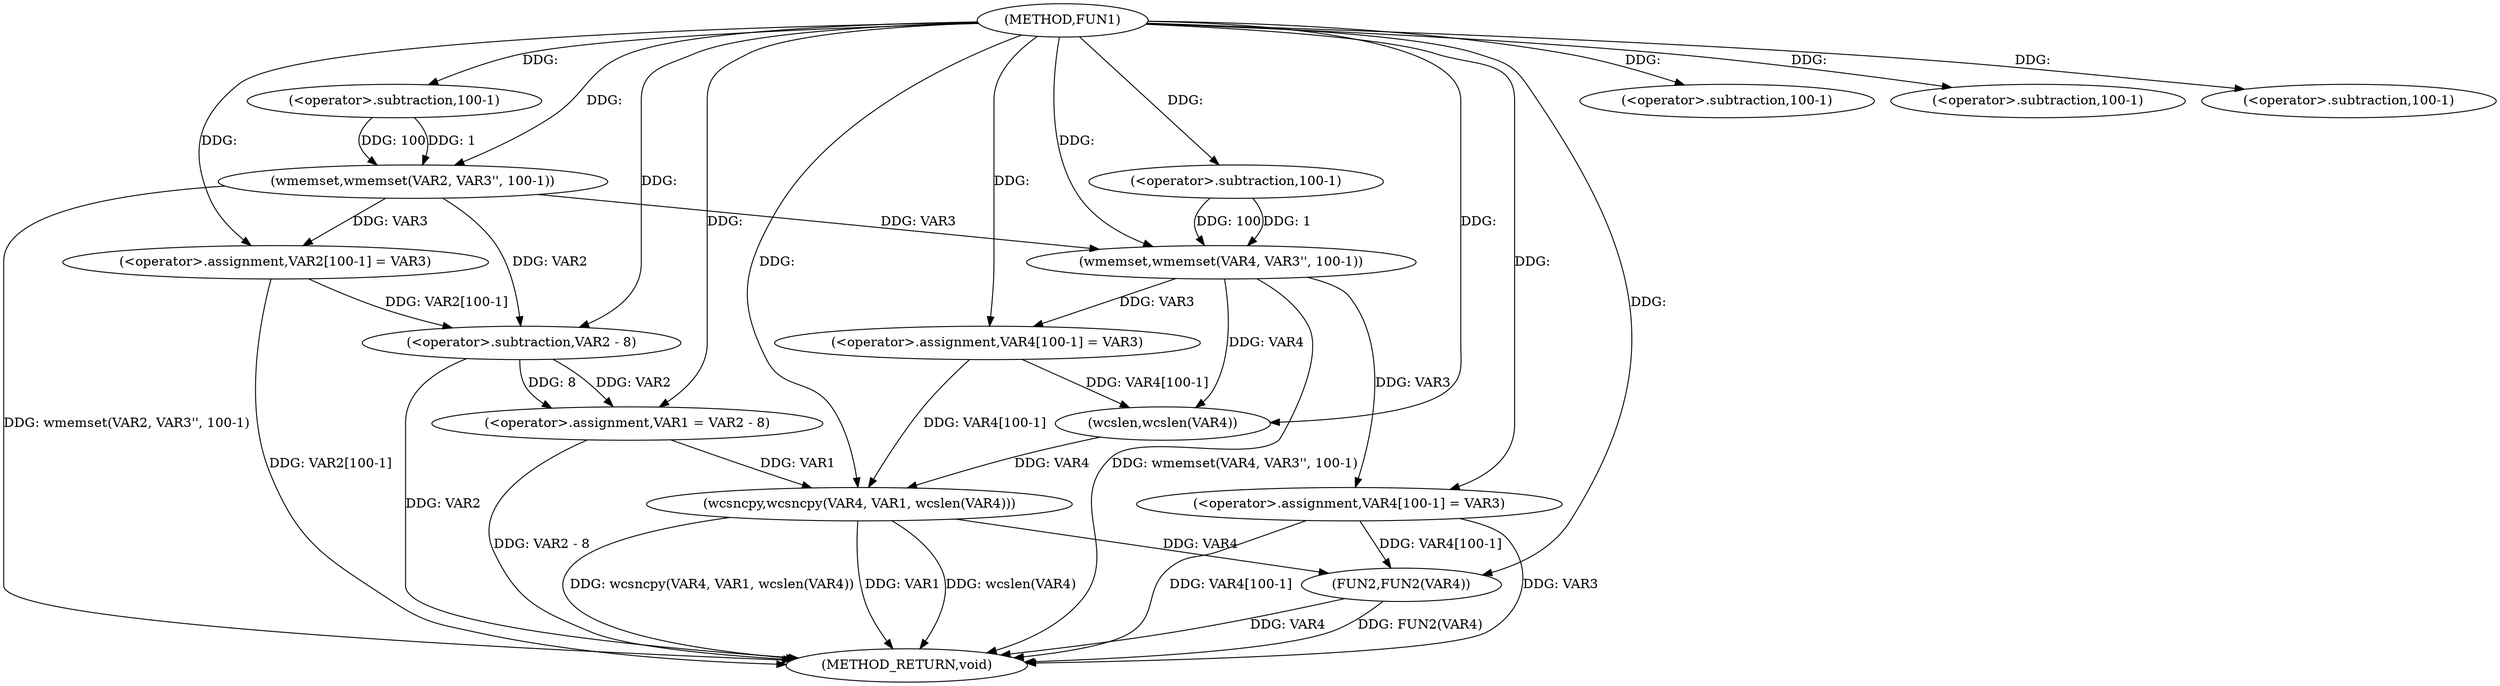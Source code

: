 digraph FUN1 {  
"1000100" [label = "(METHOD,FUN1)" ]
"1000151" [label = "(METHOD_RETURN,void)" ]
"1000104" [label = "(wmemset,wmemset(VAR2, VAR3'', 100-1))" ]
"1000107" [label = "(<operator>.subtraction,100-1)" ]
"1000110" [label = "(<operator>.assignment,VAR2[100-1] = VAR3)" ]
"1000113" [label = "(<operator>.subtraction,100-1)" ]
"1000117" [label = "(<operator>.assignment,VAR1 = VAR2 - 8)" ]
"1000119" [label = "(<operator>.subtraction,VAR2 - 8)" ]
"1000124" [label = "(wmemset,wmemset(VAR4, VAR3'', 100-1))" ]
"1000127" [label = "(<operator>.subtraction,100-1)" ]
"1000130" [label = "(<operator>.assignment,VAR4[100-1] = VAR3)" ]
"1000133" [label = "(<operator>.subtraction,100-1)" ]
"1000137" [label = "(wcsncpy,wcsncpy(VAR4, VAR1, wcslen(VAR4)))" ]
"1000140" [label = "(wcslen,wcslen(VAR4))" ]
"1000142" [label = "(<operator>.assignment,VAR4[100-1] = VAR3)" ]
"1000145" [label = "(<operator>.subtraction,100-1)" ]
"1000149" [label = "(FUN2,FUN2(VAR4))" ]
  "1000104" -> "1000151"  [ label = "DDG: wmemset(VAR2, VAR3'', 100-1)"] 
  "1000137" -> "1000151"  [ label = "DDG: VAR1"] 
  "1000137" -> "1000151"  [ label = "DDG: wcslen(VAR4)"] 
  "1000149" -> "1000151"  [ label = "DDG: VAR4"] 
  "1000117" -> "1000151"  [ label = "DDG: VAR2 - 8"] 
  "1000110" -> "1000151"  [ label = "DDG: VAR2[100-1]"] 
  "1000137" -> "1000151"  [ label = "DDG: wcsncpy(VAR4, VAR1, wcslen(VAR4))"] 
  "1000124" -> "1000151"  [ label = "DDG: wmemset(VAR4, VAR3'', 100-1)"] 
  "1000149" -> "1000151"  [ label = "DDG: FUN2(VAR4)"] 
  "1000142" -> "1000151"  [ label = "DDG: VAR3"] 
  "1000119" -> "1000151"  [ label = "DDG: VAR2"] 
  "1000142" -> "1000151"  [ label = "DDG: VAR4[100-1]"] 
  "1000100" -> "1000104"  [ label = "DDG: "] 
  "1000107" -> "1000104"  [ label = "DDG: 100"] 
  "1000107" -> "1000104"  [ label = "DDG: 1"] 
  "1000100" -> "1000107"  [ label = "DDG: "] 
  "1000104" -> "1000110"  [ label = "DDG: VAR3"] 
  "1000100" -> "1000110"  [ label = "DDG: "] 
  "1000100" -> "1000113"  [ label = "DDG: "] 
  "1000119" -> "1000117"  [ label = "DDG: VAR2"] 
  "1000119" -> "1000117"  [ label = "DDG: 8"] 
  "1000100" -> "1000117"  [ label = "DDG: "] 
  "1000104" -> "1000119"  [ label = "DDG: VAR2"] 
  "1000110" -> "1000119"  [ label = "DDG: VAR2[100-1]"] 
  "1000100" -> "1000119"  [ label = "DDG: "] 
  "1000100" -> "1000124"  [ label = "DDG: "] 
  "1000104" -> "1000124"  [ label = "DDG: VAR3"] 
  "1000127" -> "1000124"  [ label = "DDG: 100"] 
  "1000127" -> "1000124"  [ label = "DDG: 1"] 
  "1000100" -> "1000127"  [ label = "DDG: "] 
  "1000124" -> "1000130"  [ label = "DDG: VAR3"] 
  "1000100" -> "1000130"  [ label = "DDG: "] 
  "1000100" -> "1000133"  [ label = "DDG: "] 
  "1000140" -> "1000137"  [ label = "DDG: VAR4"] 
  "1000130" -> "1000137"  [ label = "DDG: VAR4[100-1]"] 
  "1000100" -> "1000137"  [ label = "DDG: "] 
  "1000117" -> "1000137"  [ label = "DDG: VAR1"] 
  "1000124" -> "1000140"  [ label = "DDG: VAR4"] 
  "1000130" -> "1000140"  [ label = "DDG: VAR4[100-1]"] 
  "1000100" -> "1000140"  [ label = "DDG: "] 
  "1000100" -> "1000142"  [ label = "DDG: "] 
  "1000124" -> "1000142"  [ label = "DDG: VAR3"] 
  "1000100" -> "1000145"  [ label = "DDG: "] 
  "1000142" -> "1000149"  [ label = "DDG: VAR4[100-1]"] 
  "1000137" -> "1000149"  [ label = "DDG: VAR4"] 
  "1000100" -> "1000149"  [ label = "DDG: "] 
}
